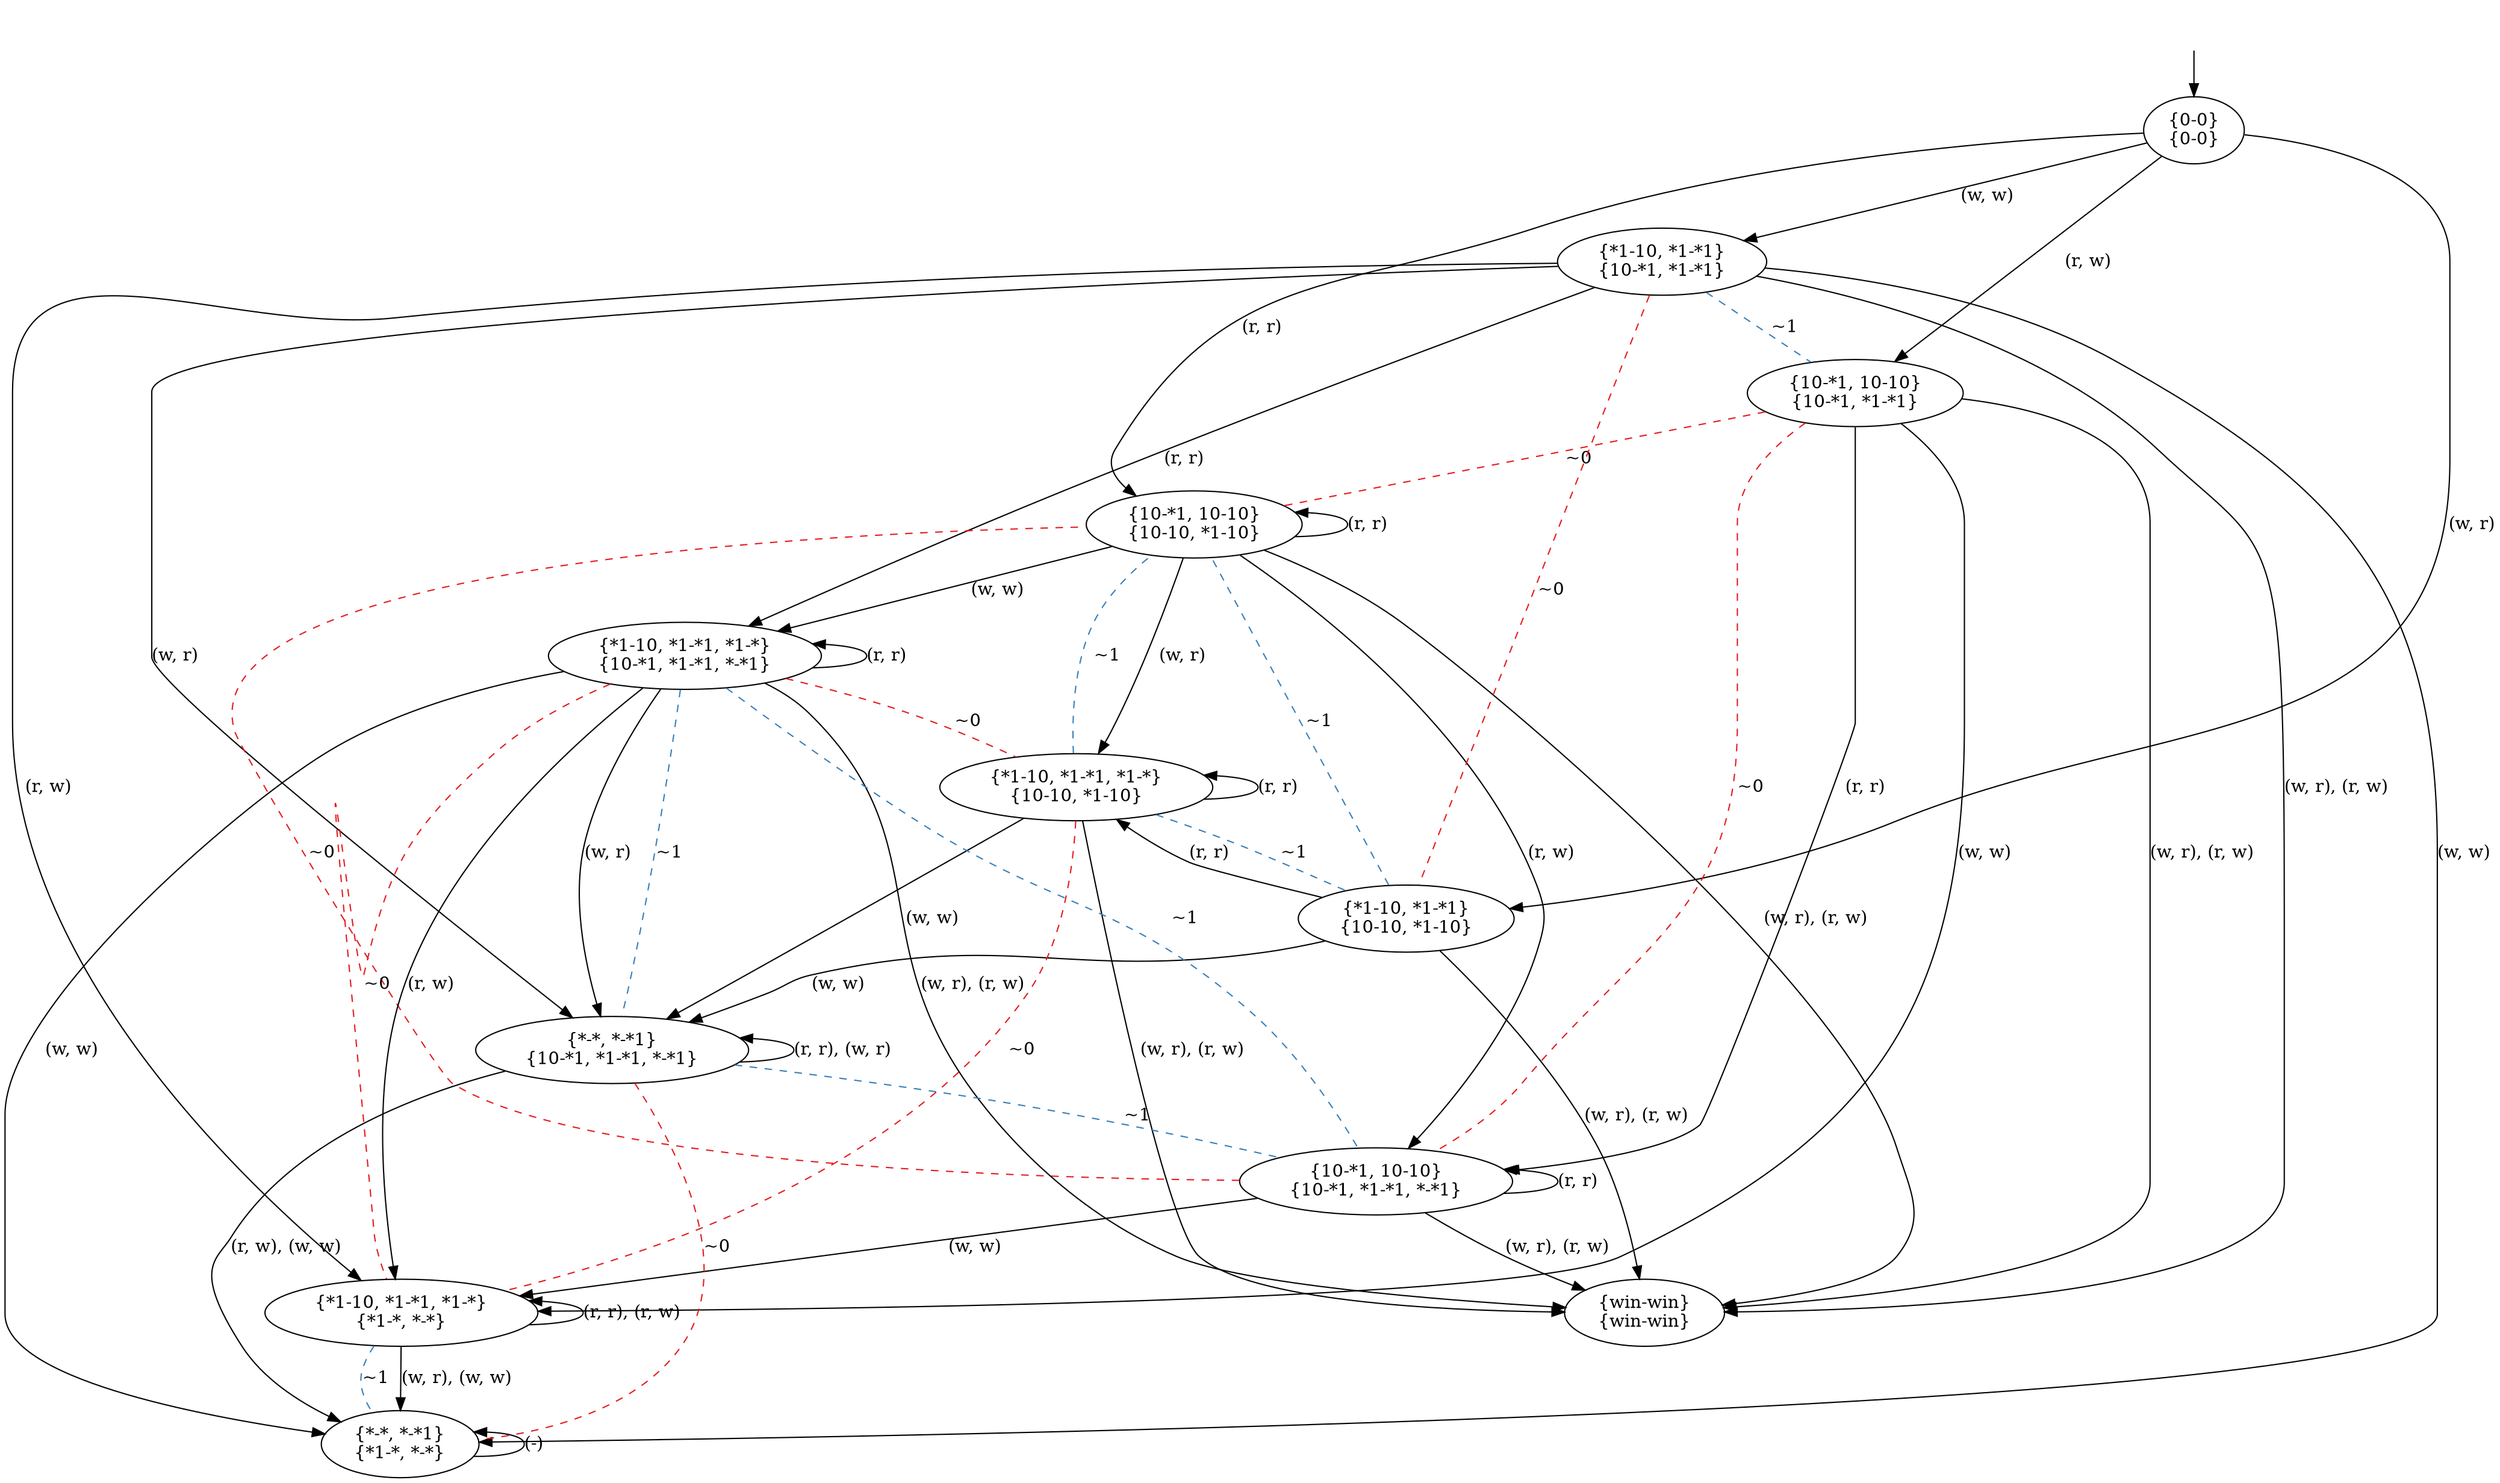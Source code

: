 digraph  {
concentrate=False;
nodesep=0.5;
ranksep=0.5;
splines=True;
4579909472 [label="{0-0}\n{0-0}"];
4579909584 [label="{10-*1, 10-10}\n{10-10, *1-10}"];
4579907008 [label="{*1-10, *1-*1}\n{10-10, *1-10}"];
4579909024 [label="{10-*1, 10-10}\n{10-*1, *1-*1}"];
4579907848 [label="{*1-10, *1-*1}\n{10-*1, *1-*1}"];
4579908632 [label="{win-win}\n{win-win}"];
4579907232 [label="{*1-10, *1-*1, *1-*}\n{10-10, *1-10}"];
4579908800 [label="{10-*1, 10-10}\n{10-*1, *1-*1, *-*1}"];
4579909136 [label="{*1-10, *1-*1, *1-*}\n{10-*1, *1-*1, *-*1}"];
4579907512 [label="{*-*, *-*1}\n{10-*1, *1-*1, *-*1}"];
4577150008 [label="{*1-10, *1-*1, *1-*}\n{*1-*, *-*}"];
4579893824 [label="{*-*, *-*1}\n{*1-*, *-*}"];
hidden [label="", shape=none];
4579909472 -> 4579909584  [action="('r', 'r')", key="('r', 'r')", label="(r, r)"];
4579909472 -> 4579907008  [action="('w', 'r')", key="('w', 'r')", label="(w, r)"];
4579909472 -> 4579909024  [action="('r', 'w')", key="('r', 'w')", label="(r, w)"];
4579909472 -> 4579907848  [action="('w', 'w')", key="('w', 'w')", label="(w, w)"];
4579909584 -> 4579909584  [action="('r', 'r')", dir=back, key="('r', 'r')", label="(r, r)"];
4579909584 -> 4579907232  [action="('w', 'r')", key="('w', 'r')", label="(w, r)"];
4579909584 -> 4579908800  [action="('r', 'w')", key="('r', 'w')", label="(r, w)"];
4579909584 -> 4579909136  [action="('w', 'w')", key="('w', 'w')", label="(w, w)"];
4579909584 -> 4579908632  [action="(('w', 'r'), ('r', 'w'))", key="(('w', 'r'), ('r', 'w'))", label="(w, r), (r, w)"];
4579907008 -> 4579907232  [action="('r', 'r')", key="('r', 'r')", label="(r, r)"];
4579907008 -> 4579907512  [action="('w', 'w')", key="('w', 'w')", label="(w, w)"];
4579907008 -> 4579908632  [action="(('w', 'r'), ('r', 'w'))", key="(('w', 'r'), ('r', 'w'))", label="(w, r), (r, w)"];
4579907008 -> 4579909584  [arrowhead=none, color=2, colorscheme=set19, constraint=True, key=0, label="~1", style=dashed];
4579909024 -> 4579908800  [action="('r', 'r')", key="('r', 'r')", label="(r, r)"];
4579909024 -> 4579908800  [arrowhead=none, color=1, colorscheme=set19, constraint=True, key=1, label="~0", style=dashed];
4579909024 -> 4577150008  [action="('w', 'w')", key="('w', 'w')", label="(w, w)"];
4579909024 -> 4579908632  [action="(('w', 'r'), ('r', 'w'))", key="(('w', 'r'), ('r', 'w'))", label="(w, r), (r, w)"];
4579909024 -> 4579909584  [arrowhead=none, color=1, colorscheme=set19, constraint=True, key=0, label="~0", style=dashed];
4579907848 -> 4579909136  [action="('r', 'r')", key="('r', 'r')", label="(r, r)"];
4579907848 -> 4579907512  [action="('w', 'r')", key="('w', 'r')", label="(w, r)"];
4579907848 -> 4577150008  [action="('r', 'w')", key="('r', 'w')", label="(r, w)"];
4579907848 -> 4579893824  [action="('w', 'w')", key="('w', 'w')", label="(w, w)"];
4579907848 -> 4579908632  [action="(('w', 'r'), ('r', 'w'))", key="(('w', 'r'), ('r', 'w'))", label="(w, r), (r, w)"];
4579907848 -> 4579907008  [arrowhead=none, color=1, colorscheme=set19, constraint=True, key=0, label="~0", style=dashed];
4579907848 -> 4579909024  [arrowhead=none, color=2, colorscheme=set19, constraint=True, key=0, label="~1", style=dashed];
4579907232 -> 4579907232  [action="('r', 'r')", dir=back, key="('r', 'r')", label="(r, r)"];
4579907232 -> 4579907512  [action="('w', 'w')", key="('w', 'w')", label="(w, w)"];
4579907232 -> 4579908632  [action="(('w', 'r'), ('r', 'w'))", key="(('w', 'r'), ('r', 'w'))", label="(w, r), (r, w)"];
4579907232 -> 4577150008  [arrowhead=none, color=1, colorscheme=set19, constraint=True, key=0, label="~0", style=dashed];
4579907232 -> 4579907008  [arrowhead=none, color=2, colorscheme=set19, constraint=True, key=0, label="~1", style=dashed];
4579907232 -> 4579909584  [arrowhead=none, color=2, colorscheme=set19, constraint=True, key=0, label="~1", style=dashed];
4579908800 -> 4579908800  [action="('r', 'r')", dir=back, key="('r', 'r')", label="(r, r)"];
4579908800 -> 4577150008  [action="('w', 'w')", key="('w', 'w')", label="(w, w)"];
4579908800 -> 4579908632  [action="(('w', 'r'), ('r', 'w'))", key="(('w', 'r'), ('r', 'w'))", label="(w, r), (r, w)"];
4579908800 -> 4579909584  [arrowhead=none, color=1, colorscheme=set19, constraint=True, key=0, label="~0", style=dashed];
4579909136 -> 4579909136  [action="('r', 'r')", dir=back, key="('r', 'r')", label="(r, r)"];
4579909136 -> 4579907512  [action="('w', 'r')", key="('w', 'r')", label="(w, r)"];
4579909136 -> 4579907512  [arrowhead=none, color=2, colorscheme=set19, constraint=True, key=1, label="~1", style=dashed];
4579909136 -> 4577150008  [action="('r', 'w')", key="('r', 'w')", label="(r, w)"];
4579909136 -> 4577150008  [arrowhead=none, color=1, colorscheme=set19, constraint=True, key=1, label="~0", style=dashed];
4579909136 -> 4579893824  [action="('w', 'w')", key="('w', 'w')", label="(w, w)"];
4579909136 -> 4579908632  [action="(('w', 'r'), ('r', 'w'))", key="(('w', 'r'), ('r', 'w'))", label="(w, r), (r, w)"];
4579909136 -> 4579907232  [arrowhead=none, color=1, colorscheme=set19, constraint=True, key=0, label="~0", style=dashed];
4579909136 -> 4579908800  [arrowhead=none, color=2, colorscheme=set19, constraint=True, key=0, label="~1", style=dashed];
4579907512 -> 4579907512  [action="(('r', 'r'), ('w', 'r'))", dir=back, key="(('r', 'r'), ('w', 'r'))", label="(r, r), (w, r)"];
4579907512 -> 4579893824  [action="(('r', 'w'), ('w', 'w'))", key="(('r', 'w'), ('w', 'w'))", label="(r, w), (w, w)"];
4579907512 -> 4579893824  [arrowhead=none, color=1, colorscheme=set19, constraint=True, key=1, label="~0", style=dashed];
4579907512 -> 4579908800  [arrowhead=none, color=2, colorscheme=set19, constraint=True, key=0, label="~1", style=dashed];
4577150008 -> 4577150008  [action="(('r', 'r'), ('r', 'w'))", dir=back, key="(('r', 'r'), ('r', 'w'))", label="(r, r), (r, w)"];
4577150008 -> 4579893824  [action="(('w', 'r'), ('w', 'w'))", key="(('w', 'r'), ('w', 'w'))", label="(w, r), (w, w)"];
4577150008 -> 4579893824  [arrowhead=none, color=2, colorscheme=set19, constraint=True, key=1, label="~1", style=dashed];
4579893824 -> 4579893824  [action="(('r', 'r'), ('w', 'r'), ('r', 'w'), ('w', 'w'))", dir=back, key="(('r', 'r'), ('w', 'r'), ('r', 'w'), ('w', 'w'))", label="(-)"];
hidden -> 4579909472  [key=0];
}
